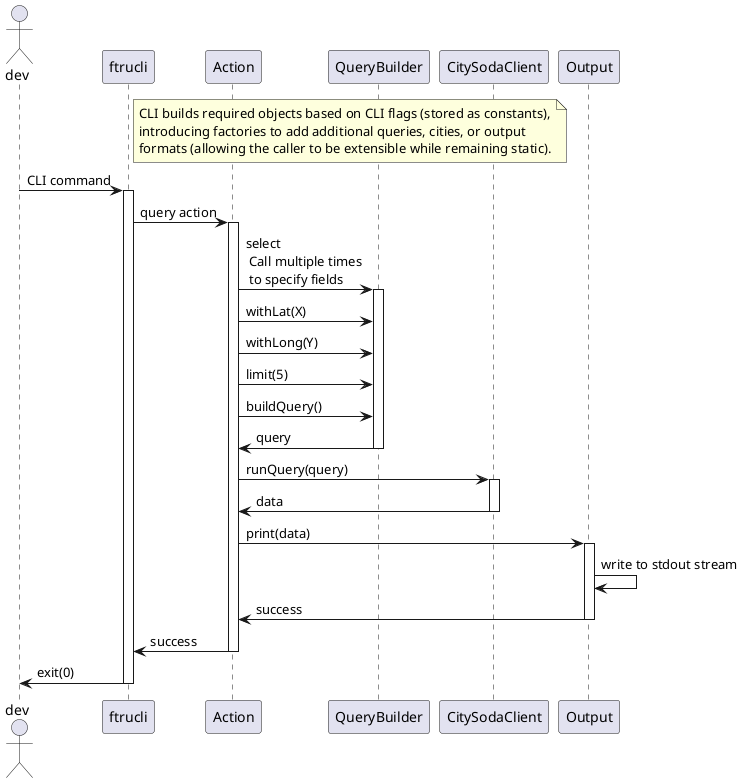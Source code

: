 @startuml

actor dev
participant ftrucli
participant Action
participant QueryBuilder
participant CitySodaClient
participant Output

note right of ftrucli
  CLI builds required objects based on CLI flags (stored as constants),
  introducing factories to add additional queries, cities, or output
  formats (allowing the caller to be extensible while remaining static).
end note

dev->ftrucli: CLI command
activate ftrucli

ftrucli->Action: query action
activate Action

Action->QueryBuilder: select\n Call multiple times\n to specify fields
activate QueryBuilder
Action->QueryBuilder: withLat(X)
Action->QueryBuilder: withLong(Y)
Action->QueryBuilder: limit(5)
Action->QueryBuilder: buildQuery()
QueryBuilder->Action: query
deactivate QueryBuilder

Action->CitySodaClient: runQuery(query)
activate CitySodaClient
CitySodaClient->Action: data
deactivate CitySodaClient

Action->Output: print(data)
activate Output
Output->Output: write to stdout stream
Output->Action: success
deactivate Output

Action->ftrucli: success
deactivate Action

ftrucli->dev: exit(0)
deactivate ftrucli

@enduml